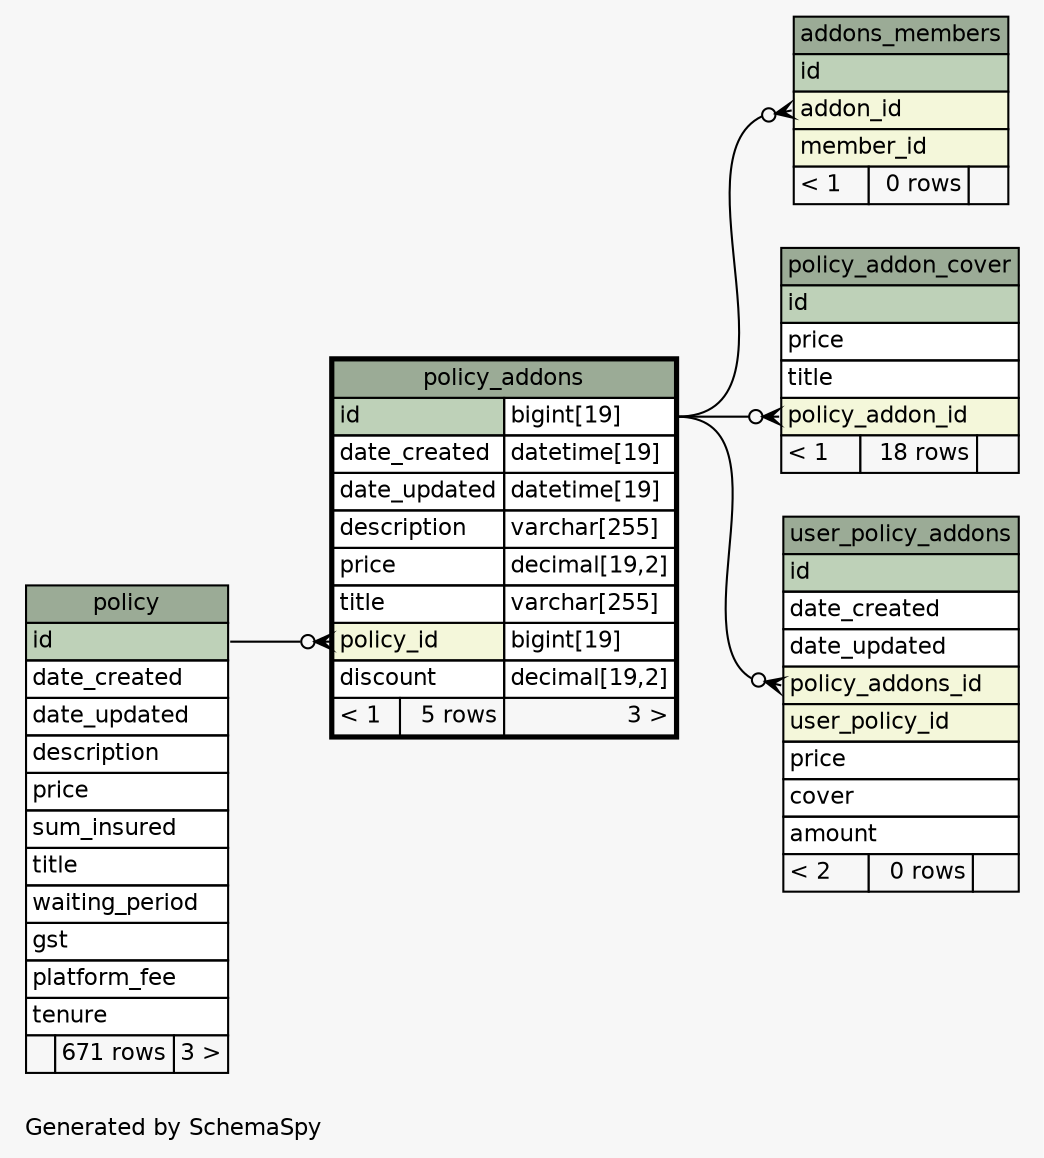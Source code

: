 // dot 6.0.1 on Linux 5.19.13-zen1-1-zen
// SchemaSpy rev 590
digraph "oneDegreeRelationshipsDiagram" {
  graph [
    rankdir="RL"
    bgcolor="#f7f7f7"
    label="\nGenerated by SchemaSpy"
    labeljust="l"
    nodesep="0.18"
    ranksep="0.46"
    fontname="Helvetica"
    fontsize="11"
  ];
  node [
    fontname="Helvetica"
    fontsize="11"
    shape="plaintext"
  ];
  edge [
    arrowsize="0.8"
  ];
  "addons_members":"addon_id":w -> "policy_addons":"id.type":e [arrowhead=none dir=back arrowtail=crowodot];
  "policy_addon_cover":"policy_addon_id":w -> "policy_addons":"id.type":e [arrowhead=none dir=back arrowtail=crowodot];
  "policy_addons":"policy_id":w -> "policy":"id":e [arrowhead=none dir=back arrowtail=crowodot];
  "user_policy_addons":"policy_addons_id":w -> "policy_addons":"id.type":e [arrowhead=none dir=back arrowtail=crowodot];
  "addons_members" [
    label=<
    <TABLE BORDER="0" CELLBORDER="1" CELLSPACING="0" BGCOLOR="#ffffff">
      <TR><TD COLSPAN="3" BGCOLOR="#9bab96" ALIGN="CENTER">addons_members</TD></TR>
      <TR><TD PORT="id" COLSPAN="3" BGCOLOR="#bed1b8" ALIGN="LEFT">id</TD></TR>
      <TR><TD PORT="addon_id" COLSPAN="3" BGCOLOR="#f4f7da" ALIGN="LEFT">addon_id</TD></TR>
      <TR><TD PORT="member_id" COLSPAN="3" BGCOLOR="#f4f7da" ALIGN="LEFT">member_id</TD></TR>
      <TR><TD ALIGN="LEFT" BGCOLOR="#f7f7f7">&lt; 1</TD><TD ALIGN="RIGHT" BGCOLOR="#f7f7f7">0 rows</TD><TD ALIGN="RIGHT" BGCOLOR="#f7f7f7">  </TD></TR>
    </TABLE>>
    URL="addons_members.html"
    tooltip="addons_members"
  ];
  "policy" [
    label=<
    <TABLE BORDER="0" CELLBORDER="1" CELLSPACING="0" BGCOLOR="#ffffff">
      <TR><TD COLSPAN="3" BGCOLOR="#9bab96" ALIGN="CENTER">policy</TD></TR>
      <TR><TD PORT="id" COLSPAN="3" BGCOLOR="#bed1b8" ALIGN="LEFT">id</TD></TR>
      <TR><TD PORT="date_created" COLSPAN="3" ALIGN="LEFT">date_created</TD></TR>
      <TR><TD PORT="date_updated" COLSPAN="3" ALIGN="LEFT">date_updated</TD></TR>
      <TR><TD PORT="description" COLSPAN="3" ALIGN="LEFT">description</TD></TR>
      <TR><TD PORT="price" COLSPAN="3" ALIGN="LEFT">price</TD></TR>
      <TR><TD PORT="sum_insured" COLSPAN="3" ALIGN="LEFT">sum_insured</TD></TR>
      <TR><TD PORT="title" COLSPAN="3" ALIGN="LEFT">title</TD></TR>
      <TR><TD PORT="waiting_period" COLSPAN="3" ALIGN="LEFT">waiting_period</TD></TR>
      <TR><TD PORT="gst" COLSPAN="3" ALIGN="LEFT">gst</TD></TR>
      <TR><TD PORT="platform_fee" COLSPAN="3" ALIGN="LEFT">platform_fee</TD></TR>
      <TR><TD PORT="tenure" COLSPAN="3" ALIGN="LEFT">tenure</TD></TR>
      <TR><TD ALIGN="LEFT" BGCOLOR="#f7f7f7">  </TD><TD ALIGN="RIGHT" BGCOLOR="#f7f7f7">671 rows</TD><TD ALIGN="RIGHT" BGCOLOR="#f7f7f7">3 &gt;</TD></TR>
    </TABLE>>
    URL="policy.html"
    tooltip="policy"
  ];
  "policy_addon_cover" [
    label=<
    <TABLE BORDER="0" CELLBORDER="1" CELLSPACING="0" BGCOLOR="#ffffff">
      <TR><TD COLSPAN="3" BGCOLOR="#9bab96" ALIGN="CENTER">policy_addon_cover</TD></TR>
      <TR><TD PORT="id" COLSPAN="3" BGCOLOR="#bed1b8" ALIGN="LEFT">id</TD></TR>
      <TR><TD PORT="price" COLSPAN="3" ALIGN="LEFT">price</TD></TR>
      <TR><TD PORT="title" COLSPAN="3" ALIGN="LEFT">title</TD></TR>
      <TR><TD PORT="policy_addon_id" COLSPAN="3" BGCOLOR="#f4f7da" ALIGN="LEFT">policy_addon_id</TD></TR>
      <TR><TD ALIGN="LEFT" BGCOLOR="#f7f7f7">&lt; 1</TD><TD ALIGN="RIGHT" BGCOLOR="#f7f7f7">18 rows</TD><TD ALIGN="RIGHT" BGCOLOR="#f7f7f7">  </TD></TR>
    </TABLE>>
    URL="policy_addon_cover.html"
    tooltip="policy_addon_cover"
  ];
  "policy_addons" [
    label=<
    <TABLE BORDER="2" CELLBORDER="1" CELLSPACING="0" BGCOLOR="#ffffff">
      <TR><TD COLSPAN="3" BGCOLOR="#9bab96" ALIGN="CENTER">policy_addons</TD></TR>
      <TR><TD PORT="id" COLSPAN="2" BGCOLOR="#bed1b8" ALIGN="LEFT">id</TD><TD PORT="id.type" ALIGN="LEFT">bigint[19]</TD></TR>
      <TR><TD PORT="date_created" COLSPAN="2" ALIGN="LEFT">date_created</TD><TD PORT="date_created.type" ALIGN="LEFT">datetime[19]</TD></TR>
      <TR><TD PORT="date_updated" COLSPAN="2" ALIGN="LEFT">date_updated</TD><TD PORT="date_updated.type" ALIGN="LEFT">datetime[19]</TD></TR>
      <TR><TD PORT="description" COLSPAN="2" ALIGN="LEFT">description</TD><TD PORT="description.type" ALIGN="LEFT">varchar[255]</TD></TR>
      <TR><TD PORT="price" COLSPAN="2" ALIGN="LEFT">price</TD><TD PORT="price.type" ALIGN="LEFT">decimal[19,2]</TD></TR>
      <TR><TD PORT="title" COLSPAN="2" ALIGN="LEFT">title</TD><TD PORT="title.type" ALIGN="LEFT">varchar[255]</TD></TR>
      <TR><TD PORT="policy_id" COLSPAN="2" BGCOLOR="#f4f7da" ALIGN="LEFT">policy_id</TD><TD PORT="policy_id.type" ALIGN="LEFT">bigint[19]</TD></TR>
      <TR><TD PORT="discount" COLSPAN="2" ALIGN="LEFT">discount</TD><TD PORT="discount.type" ALIGN="LEFT">decimal[19,2]</TD></TR>
      <TR><TD ALIGN="LEFT" BGCOLOR="#f7f7f7">&lt; 1</TD><TD ALIGN="RIGHT" BGCOLOR="#f7f7f7">5 rows</TD><TD ALIGN="RIGHT" BGCOLOR="#f7f7f7">3 &gt;</TD></TR>
    </TABLE>>
    URL="policy_addons.html"
    tooltip="policy_addons"
  ];
  "user_policy_addons" [
    label=<
    <TABLE BORDER="0" CELLBORDER="1" CELLSPACING="0" BGCOLOR="#ffffff">
      <TR><TD COLSPAN="3" BGCOLOR="#9bab96" ALIGN="CENTER">user_policy_addons</TD></TR>
      <TR><TD PORT="id" COLSPAN="3" BGCOLOR="#bed1b8" ALIGN="LEFT">id</TD></TR>
      <TR><TD PORT="date_created" COLSPAN="3" ALIGN="LEFT">date_created</TD></TR>
      <TR><TD PORT="date_updated" COLSPAN="3" ALIGN="LEFT">date_updated</TD></TR>
      <TR><TD PORT="policy_addons_id" COLSPAN="3" BGCOLOR="#f4f7da" ALIGN="LEFT">policy_addons_id</TD></TR>
      <TR><TD PORT="user_policy_id" COLSPAN="3" BGCOLOR="#f4f7da" ALIGN="LEFT">user_policy_id</TD></TR>
      <TR><TD PORT="price" COLSPAN="3" ALIGN="LEFT">price</TD></TR>
      <TR><TD PORT="cover" COLSPAN="3" ALIGN="LEFT">cover</TD></TR>
      <TR><TD PORT="amount" COLSPAN="3" ALIGN="LEFT">amount</TD></TR>
      <TR><TD ALIGN="LEFT" BGCOLOR="#f7f7f7">&lt; 2</TD><TD ALIGN="RIGHT" BGCOLOR="#f7f7f7">0 rows</TD><TD ALIGN="RIGHT" BGCOLOR="#f7f7f7">  </TD></TR>
    </TABLE>>
    URL="user_policy_addons.html"
    tooltip="user_policy_addons"
  ];
}
